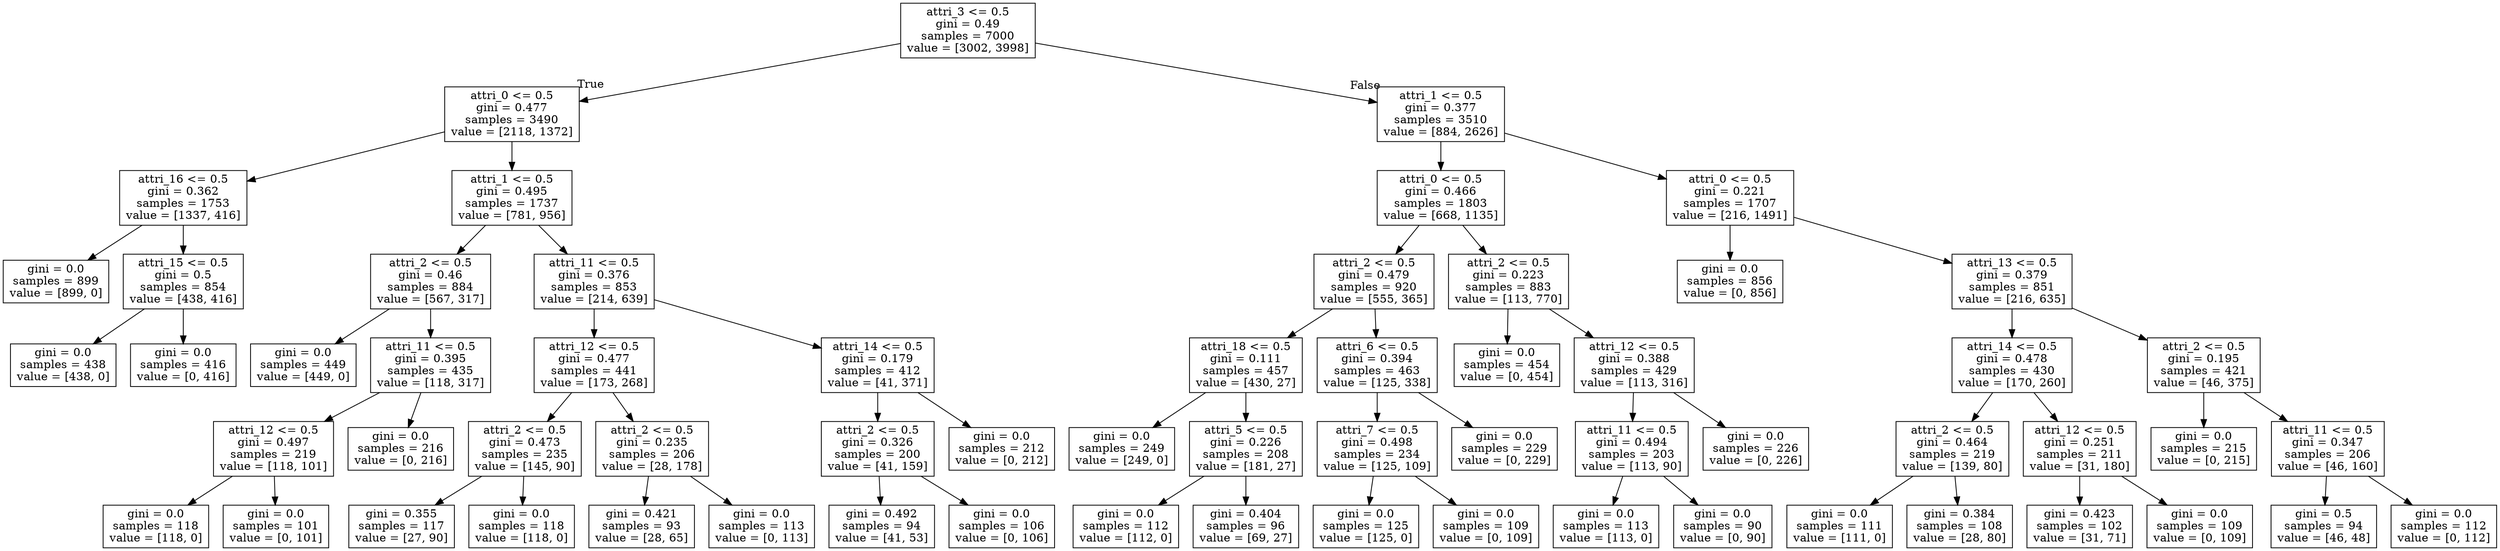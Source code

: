 digraph Tree {
node [shape=box] ;
0 [label="attri_3 <= 0.5\ngini = 0.49\nsamples = 7000\nvalue = [3002, 3998]"] ;
1 [label="attri_0 <= 0.5\ngini = 0.477\nsamples = 3490\nvalue = [2118, 1372]"] ;
0 -> 1 [labeldistance=2.5, labelangle=45, headlabel="True"] ;
2 [label="attri_16 <= 0.5\ngini = 0.362\nsamples = 1753\nvalue = [1337, 416]"] ;
1 -> 2 ;
3 [label="gini = 0.0\nsamples = 899\nvalue = [899, 0]"] ;
2 -> 3 ;
4 [label="attri_15 <= 0.5\ngini = 0.5\nsamples = 854\nvalue = [438, 416]"] ;
2 -> 4 ;
5 [label="gini = 0.0\nsamples = 438\nvalue = [438, 0]"] ;
4 -> 5 ;
6 [label="gini = 0.0\nsamples = 416\nvalue = [0, 416]"] ;
4 -> 6 ;
7 [label="attri_1 <= 0.5\ngini = 0.495\nsamples = 1737\nvalue = [781, 956]"] ;
1 -> 7 ;
8 [label="attri_2 <= 0.5\ngini = 0.46\nsamples = 884\nvalue = [567, 317]"] ;
7 -> 8 ;
9 [label="gini = 0.0\nsamples = 449\nvalue = [449, 0]"] ;
8 -> 9 ;
10 [label="attri_11 <= 0.5\ngini = 0.395\nsamples = 435\nvalue = [118, 317]"] ;
8 -> 10 ;
11 [label="attri_12 <= 0.5\ngini = 0.497\nsamples = 219\nvalue = [118, 101]"] ;
10 -> 11 ;
12 [label="gini = 0.0\nsamples = 118\nvalue = [118, 0]"] ;
11 -> 12 ;
13 [label="gini = 0.0\nsamples = 101\nvalue = [0, 101]"] ;
11 -> 13 ;
14 [label="gini = 0.0\nsamples = 216\nvalue = [0, 216]"] ;
10 -> 14 ;
15 [label="attri_11 <= 0.5\ngini = 0.376\nsamples = 853\nvalue = [214, 639]"] ;
7 -> 15 ;
16 [label="attri_12 <= 0.5\ngini = 0.477\nsamples = 441\nvalue = [173, 268]"] ;
15 -> 16 ;
17 [label="attri_2 <= 0.5\ngini = 0.473\nsamples = 235\nvalue = [145, 90]"] ;
16 -> 17 ;
18 [label="gini = 0.355\nsamples = 117\nvalue = [27, 90]"] ;
17 -> 18 ;
19 [label="gini = 0.0\nsamples = 118\nvalue = [118, 0]"] ;
17 -> 19 ;
20 [label="attri_2 <= 0.5\ngini = 0.235\nsamples = 206\nvalue = [28, 178]"] ;
16 -> 20 ;
21 [label="gini = 0.421\nsamples = 93\nvalue = [28, 65]"] ;
20 -> 21 ;
22 [label="gini = 0.0\nsamples = 113\nvalue = [0, 113]"] ;
20 -> 22 ;
23 [label="attri_14 <= 0.5\ngini = 0.179\nsamples = 412\nvalue = [41, 371]"] ;
15 -> 23 ;
24 [label="attri_2 <= 0.5\ngini = 0.326\nsamples = 200\nvalue = [41, 159]"] ;
23 -> 24 ;
25 [label="gini = 0.492\nsamples = 94\nvalue = [41, 53]"] ;
24 -> 25 ;
26 [label="gini = 0.0\nsamples = 106\nvalue = [0, 106]"] ;
24 -> 26 ;
27 [label="gini = 0.0\nsamples = 212\nvalue = [0, 212]"] ;
23 -> 27 ;
28 [label="attri_1 <= 0.5\ngini = 0.377\nsamples = 3510\nvalue = [884, 2626]"] ;
0 -> 28 [labeldistance=2.5, labelangle=-45, headlabel="False"] ;
29 [label="attri_0 <= 0.5\ngini = 0.466\nsamples = 1803\nvalue = [668, 1135]"] ;
28 -> 29 ;
30 [label="attri_2 <= 0.5\ngini = 0.479\nsamples = 920\nvalue = [555, 365]"] ;
29 -> 30 ;
31 [label="attri_18 <= 0.5\ngini = 0.111\nsamples = 457\nvalue = [430, 27]"] ;
30 -> 31 ;
32 [label="gini = 0.0\nsamples = 249\nvalue = [249, 0]"] ;
31 -> 32 ;
33 [label="attri_5 <= 0.5\ngini = 0.226\nsamples = 208\nvalue = [181, 27]"] ;
31 -> 33 ;
34 [label="gini = 0.0\nsamples = 112\nvalue = [112, 0]"] ;
33 -> 34 ;
35 [label="gini = 0.404\nsamples = 96\nvalue = [69, 27]"] ;
33 -> 35 ;
36 [label="attri_6 <= 0.5\ngini = 0.394\nsamples = 463\nvalue = [125, 338]"] ;
30 -> 36 ;
37 [label="attri_7 <= 0.5\ngini = 0.498\nsamples = 234\nvalue = [125, 109]"] ;
36 -> 37 ;
38 [label="gini = 0.0\nsamples = 125\nvalue = [125, 0]"] ;
37 -> 38 ;
39 [label="gini = 0.0\nsamples = 109\nvalue = [0, 109]"] ;
37 -> 39 ;
40 [label="gini = 0.0\nsamples = 229\nvalue = [0, 229]"] ;
36 -> 40 ;
41 [label="attri_2 <= 0.5\ngini = 0.223\nsamples = 883\nvalue = [113, 770]"] ;
29 -> 41 ;
42 [label="gini = 0.0\nsamples = 454\nvalue = [0, 454]"] ;
41 -> 42 ;
43 [label="attri_12 <= 0.5\ngini = 0.388\nsamples = 429\nvalue = [113, 316]"] ;
41 -> 43 ;
44 [label="attri_11 <= 0.5\ngini = 0.494\nsamples = 203\nvalue = [113, 90]"] ;
43 -> 44 ;
45 [label="gini = 0.0\nsamples = 113\nvalue = [113, 0]"] ;
44 -> 45 ;
46 [label="gini = 0.0\nsamples = 90\nvalue = [0, 90]"] ;
44 -> 46 ;
47 [label="gini = 0.0\nsamples = 226\nvalue = [0, 226]"] ;
43 -> 47 ;
48 [label="attri_0 <= 0.5\ngini = 0.221\nsamples = 1707\nvalue = [216, 1491]"] ;
28 -> 48 ;
49 [label="gini = 0.0\nsamples = 856\nvalue = [0, 856]"] ;
48 -> 49 ;
50 [label="attri_13 <= 0.5\ngini = 0.379\nsamples = 851\nvalue = [216, 635]"] ;
48 -> 50 ;
51 [label="attri_14 <= 0.5\ngini = 0.478\nsamples = 430\nvalue = [170, 260]"] ;
50 -> 51 ;
52 [label="attri_2 <= 0.5\ngini = 0.464\nsamples = 219\nvalue = [139, 80]"] ;
51 -> 52 ;
53 [label="gini = 0.0\nsamples = 111\nvalue = [111, 0]"] ;
52 -> 53 ;
54 [label="gini = 0.384\nsamples = 108\nvalue = [28, 80]"] ;
52 -> 54 ;
55 [label="attri_12 <= 0.5\ngini = 0.251\nsamples = 211\nvalue = [31, 180]"] ;
51 -> 55 ;
56 [label="gini = 0.423\nsamples = 102\nvalue = [31, 71]"] ;
55 -> 56 ;
57 [label="gini = 0.0\nsamples = 109\nvalue = [0, 109]"] ;
55 -> 57 ;
58 [label="attri_2 <= 0.5\ngini = 0.195\nsamples = 421\nvalue = [46, 375]"] ;
50 -> 58 ;
59 [label="gini = 0.0\nsamples = 215\nvalue = [0, 215]"] ;
58 -> 59 ;
60 [label="attri_11 <= 0.5\ngini = 0.347\nsamples = 206\nvalue = [46, 160]"] ;
58 -> 60 ;
61 [label="gini = 0.5\nsamples = 94\nvalue = [46, 48]"] ;
60 -> 61 ;
62 [label="gini = 0.0\nsamples = 112\nvalue = [0, 112]"] ;
60 -> 62 ;
}